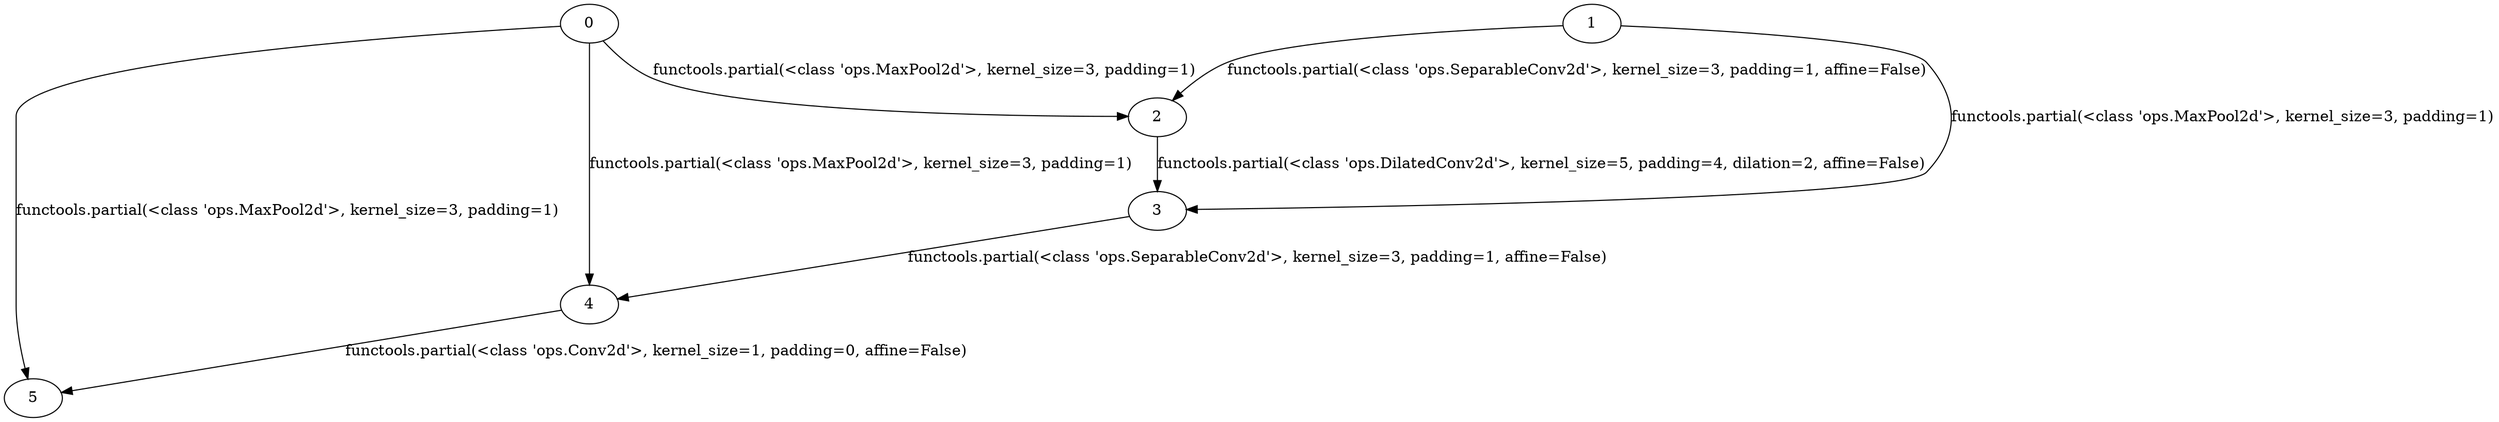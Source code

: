 digraph normal_cell_3 {
	1 -> 2 [label="functools.partial(<class 'ops.SeparableConv2d'>, kernel_size=3, padding=1, affine=False)"]
	0 -> 2 [label="functools.partial(<class 'ops.MaxPool2d'>, kernel_size=3, padding=1)"]
	1 -> 3 [label="functools.partial(<class 'ops.MaxPool2d'>, kernel_size=3, padding=1)"]
	2 -> 3 [label="functools.partial(<class 'ops.DilatedConv2d'>, kernel_size=5, padding=4, dilation=2, affine=False)"]
	3 -> 4 [label="functools.partial(<class 'ops.SeparableConv2d'>, kernel_size=3, padding=1, affine=False)"]
	0 -> 4 [label="functools.partial(<class 'ops.MaxPool2d'>, kernel_size=3, padding=1)"]
	4 -> 5 [label="functools.partial(<class 'ops.Conv2d'>, kernel_size=1, padding=0, affine=False)"]
	0 -> 5 [label="functools.partial(<class 'ops.MaxPool2d'>, kernel_size=3, padding=1)"]
}
